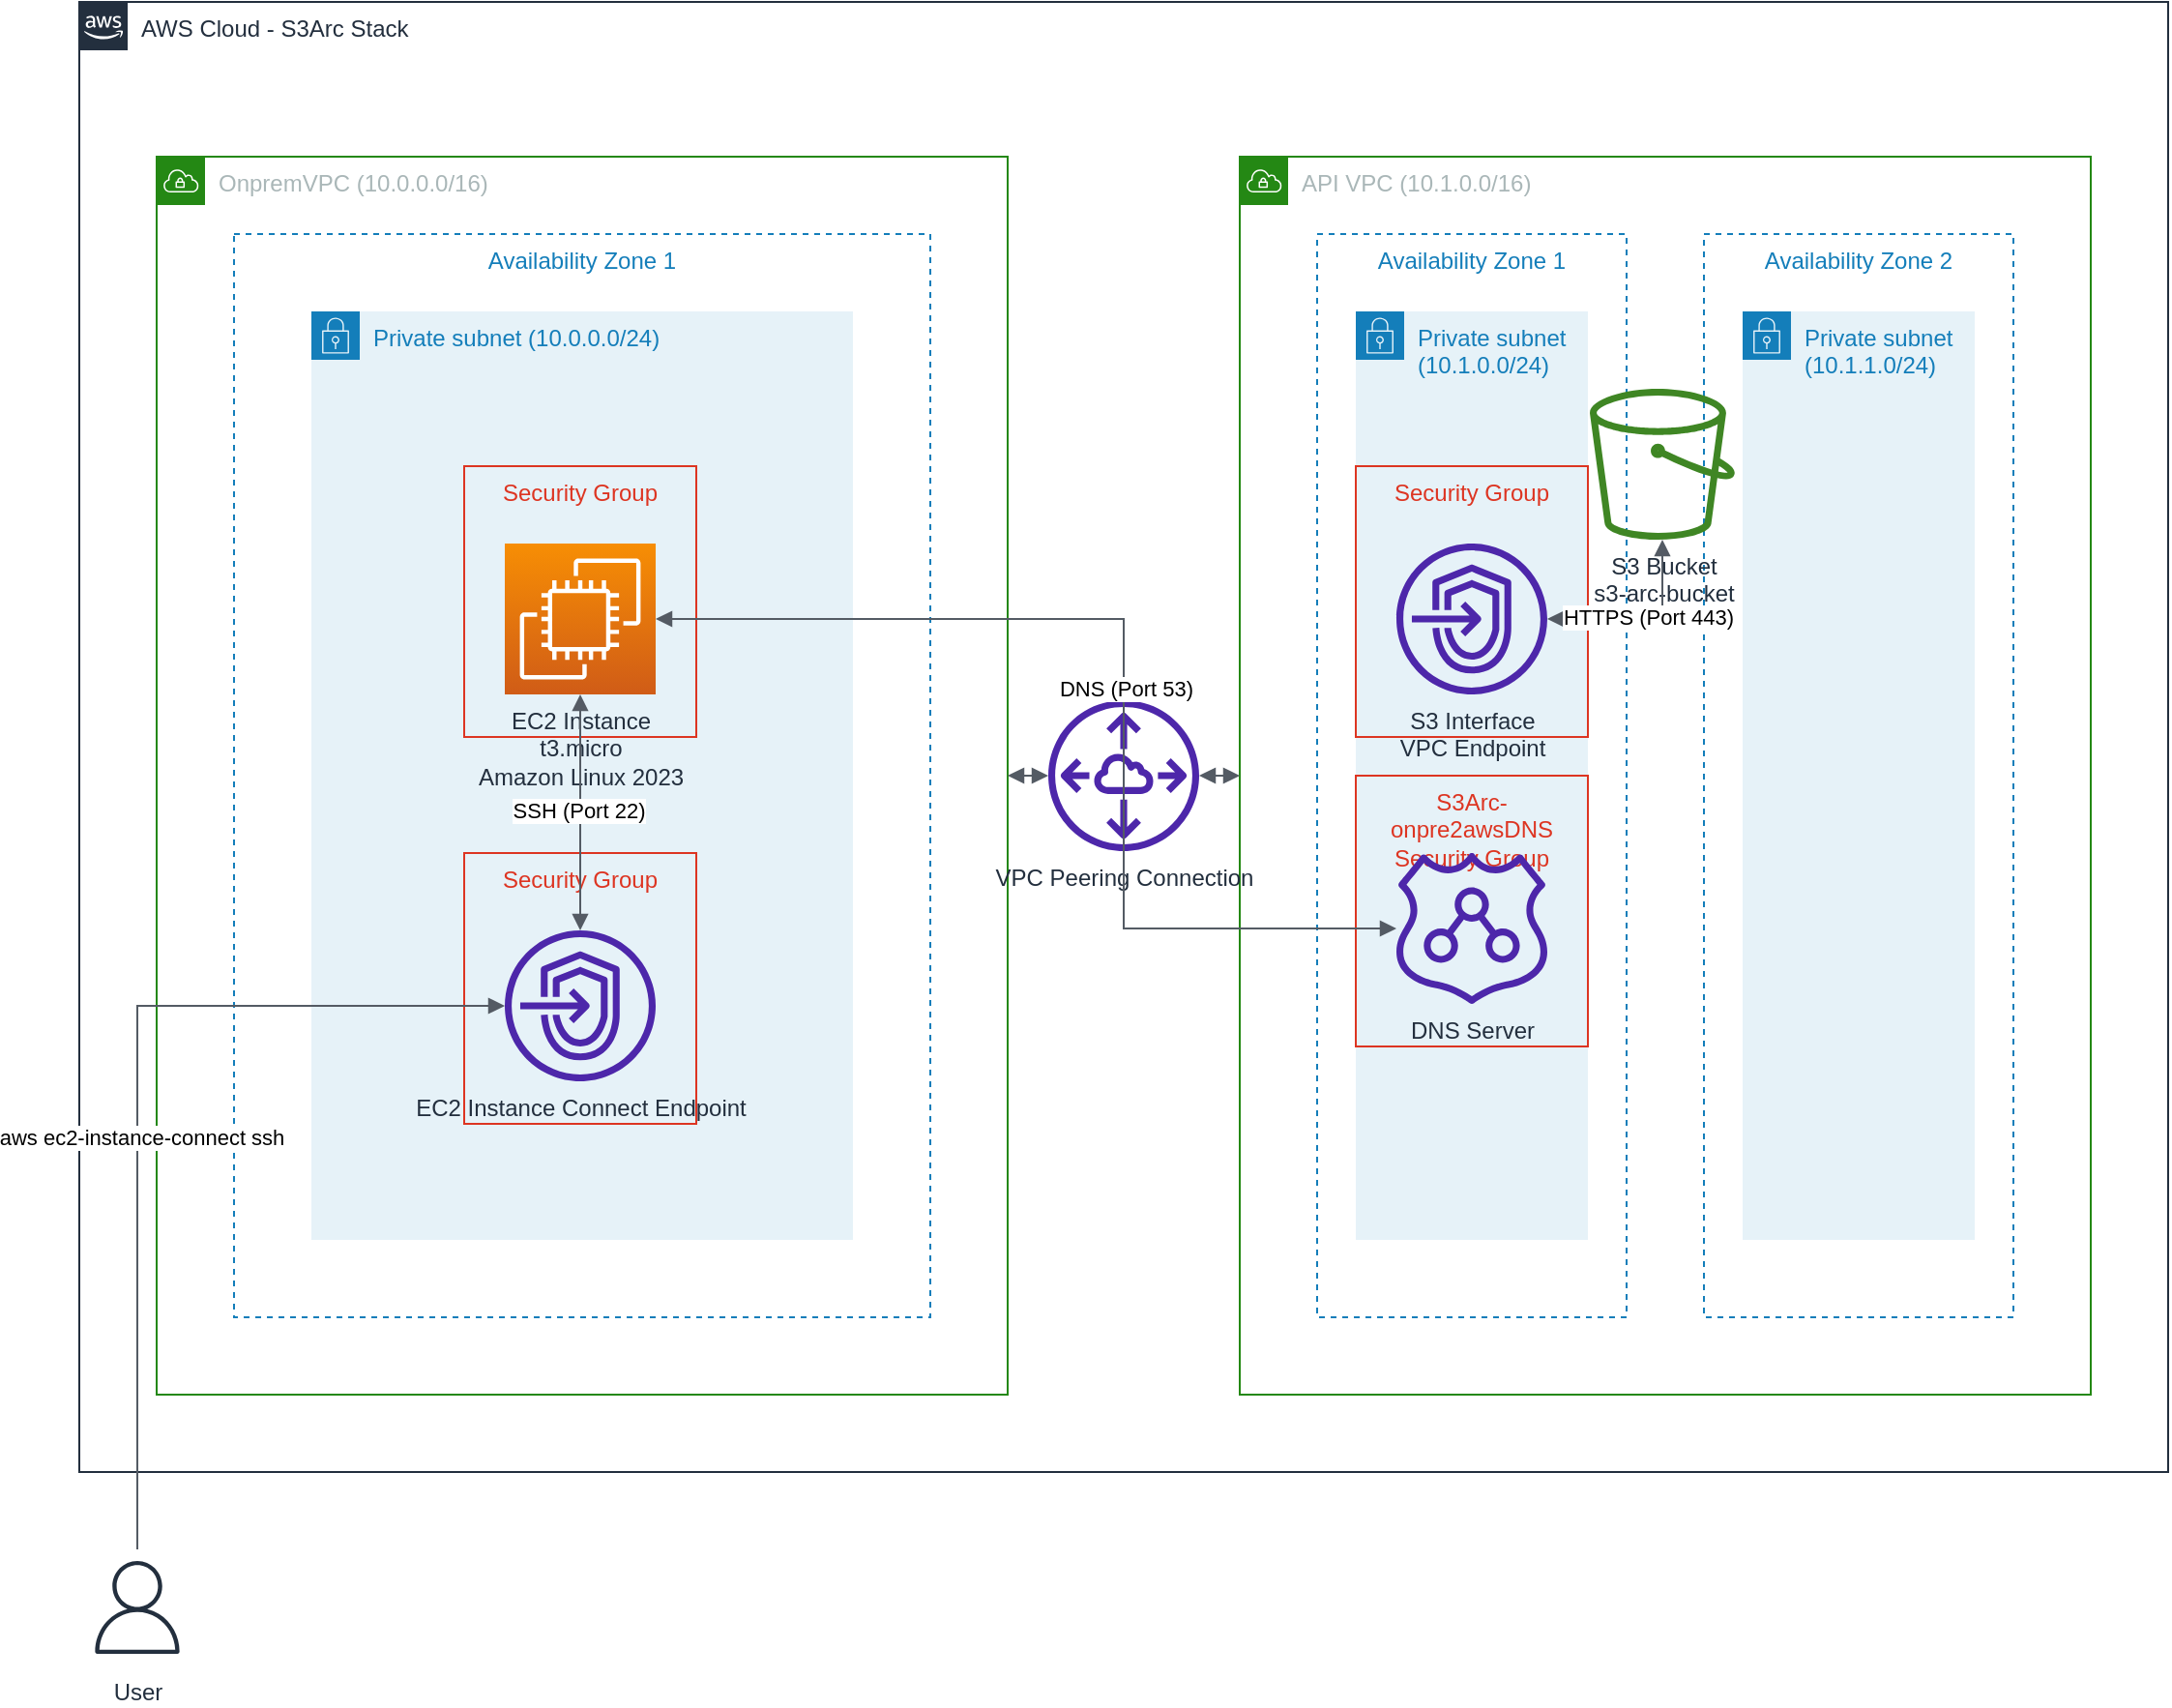 <mxfile>
    <diagram id="Ht1M8jgEwFfnCIfOTk4-" name="Page-1">
        <mxGraphModel dx="1147" dy="342" grid="1" gridSize="10" guides="1" tooltips="1" connect="1" arrows="1" fold="1" page="1" pageScale="1" pageWidth="1169" pageHeight="827" math="0" shadow="0">
            <root>
                <mxCell id="0"/>
                <mxCell id="1" parent="0"/>
                <mxCell id="2" value="AWS Cloud - S3Arc Stack" style="points=[[0,0],[0.25,0],[0.5,0],[0.75,0],[1,0],[1,0.25],[1,0.5],[1,0.75],[1,1],[0.75,1],[0.5,1],[0.25,1],[0,1],[0,0.75],[0,0.5],[0,0.25]];outlineConnect=0;gradientColor=none;html=1;whiteSpace=wrap;fontSize=12;fontStyle=0;container=1;pointerEvents=0;collapsible=0;recursiveResize=0;shape=mxgraph.aws4.group;grIcon=mxgraph.aws4.group_aws_cloud_alt;strokeColor=#232F3E;fillColor=none;verticalAlign=top;align=left;spacingLeft=30;fontColor=#232F3E;dashed=0;" parent="1" vertex="1">
                    <mxGeometry x="40" y="40" width="1080" height="760" as="geometry"/>
                </mxCell>
                <mxCell id="3" value="OnpremVPC (10.0.0.0/16)" style="points=[[0,0],[0.25,0],[0.5,0],[0.75,0],[1,0],[1,0.25],[1,0.5],[1,0.75],[1,1],[0.75,1],[0.5,1],[0.25,1],[0,1],[0,0.75],[0,0.5],[0,0.25]];outlineConnect=0;gradientColor=none;html=1;whiteSpace=wrap;fontSize=12;fontStyle=0;container=1;pointerEvents=0;collapsible=0;recursiveResize=0;shape=mxgraph.aws4.group;grIcon=mxgraph.aws4.group_vpc;strokeColor=#248814;fillColor=none;verticalAlign=top;align=left;spacingLeft=30;fontColor=#AAB7B8;dashed=0;" parent="2" vertex="1">
                    <mxGeometry x="40" y="80" width="440" height="640" as="geometry"/>
                </mxCell>
                <mxCell id="4" value="Availability Zone 1" style="fillColor=none;strokeColor=#147EBA;dashed=1;verticalAlign=top;fontStyle=0;fontColor=#147EBA;whiteSpace=wrap;html=1;" parent="3" vertex="1">
                    <mxGeometry x="40" y="40" width="360" height="560" as="geometry"/>
                </mxCell>
                <mxCell id="5" value="Private subnet (10.0.0.0/24)" style="points=[[0,0],[0.25,0],[0.5,0],[0.75,0],[1,0],[1,0.25],[1,0.5],[1,0.75],[1,1],[0.75,1],[0.5,1],[0.25,1],[0,1],[0,0.75],[0,0.5],[0,0.25]];outlineConnect=0;gradientColor=none;html=1;whiteSpace=wrap;fontSize=12;fontStyle=0;container=1;pointerEvents=0;collapsible=0;recursiveResize=0;shape=mxgraph.aws4.group;grIcon=mxgraph.aws4.group_security_group;grStroke=0;strokeColor=#147EBA;fillColor=#E6F2F8;verticalAlign=top;align=left;spacingLeft=30;fontColor=#147EBA;dashed=0;" parent="4" vertex="1">
                    <mxGeometry x="40" y="40" width="280" height="480" as="geometry"/>
                </mxCell>
                <mxCell id="6" value="EC2 Instance&lt;br&gt;t3.micro&lt;br&gt;Amazon Linux 2023" style="sketch=0;points=[[0,0,0],[0.25,0,0],[0.5,0,0],[0.75,0,0],[1,0,0],[0,1,0],[0.25,1,0],[0.5,1,0],[0.75,1,0],[1,1,0],[0,0.25,0],[0,0.5,0],[0,0.75,0],[1,0.25,0],[1,0.5,0],[1,0.75,0]];outlineConnect=0;fontColor=#232F3E;gradientColor=#F78E04;gradientDirection=north;fillColor=#D05C17;strokeColor=#ffffff;dashed=0;verticalLabelPosition=bottom;verticalAlign=top;align=center;html=1;fontSize=12;fontStyle=0;aspect=fixed;shape=mxgraph.aws4.resourceIcon;resIcon=mxgraph.aws4.ec2;" parent="5" vertex="1">
                    <mxGeometry x="100" y="120" width="78" height="78" as="geometry"/>
                </mxCell>
                <mxCell id="7" value="EC2 Instance Connect Endpoint" style="sketch=0;outlineConnect=0;fontColor=#232F3E;gradientColor=none;fillColor=#4D27AA;strokeColor=none;dashed=0;verticalLabelPosition=bottom;verticalAlign=top;align=center;html=1;fontSize=12;fontStyle=0;aspect=fixed;pointerEvents=1;shape=mxgraph.aws4.endpoints;" parent="5" vertex="1">
                    <mxGeometry x="100" y="320" width="78" height="78" as="geometry"/>
                </mxCell>
                <mxCell id="8" value="Security Group" style="fillColor=none;strokeColor=#DD3522;verticalAlign=top;fontStyle=0;fontColor=#DD3522;whiteSpace=wrap;html=1;" parent="5" vertex="1">
                    <mxGeometry x="79" y="80" width="120" height="140" as="geometry"/>
                </mxCell>
                <mxCell id="9" value="Security Group" style="fillColor=none;strokeColor=#DD3522;verticalAlign=top;fontStyle=0;fontColor=#DD3522;whiteSpace=wrap;html=1;" parent="5" vertex="1">
                    <mxGeometry x="79" y="280" width="120" height="140" as="geometry"/>
                </mxCell>
                <mxCell id="10" value="" style="edgeStyle=orthogonalEdgeStyle;html=1;endArrow=block;elbow=vertical;startArrow=block;startFill=1;endFill=1;strokeColor=#545B64;rounded=0;" parent="5" source="7" target="6" edge="1">
                    <mxGeometry width="100" relative="1" as="geometry">
                        <mxPoint x="90" y="250" as="sourcePoint"/>
                        <mxPoint x="190" y="250" as="targetPoint"/>
                    </mxGeometry>
                </mxCell>
                <mxCell id="11" value="SSH (Port 22)" style="edgeLabel;html=1;align=center;verticalAlign=middle;resizable=0;points=[];" parent="10" vertex="1" connectable="0">
                    <mxGeometry x="0.022" y="1" relative="1" as="geometry">
                        <mxPoint as="offset"/>
                    </mxGeometry>
                </mxCell>
                <mxCell id="12" value="API VPC (10.1.0.0/16)" style="points=[[0,0],[0.25,0],[0.5,0],[0.75,0],[1,0],[1,0.25],[1,0.5],[1,0.75],[1,1],[0.75,1],[0.5,1],[0.25,1],[0,1],[0,0.75],[0,0.5],[0,0.25]];outlineConnect=0;gradientColor=none;html=1;whiteSpace=wrap;fontSize=12;fontStyle=0;container=1;pointerEvents=0;collapsible=0;recursiveResize=0;shape=mxgraph.aws4.group;grIcon=mxgraph.aws4.group_vpc;strokeColor=#248814;fillColor=none;verticalAlign=top;align=left;spacingLeft=30;fontColor=#AAB7B8;dashed=0;" parent="2" vertex="1">
                    <mxGeometry x="600" y="80" width="440" height="640" as="geometry"/>
                </mxCell>
                <mxCell id="13" value="Availability Zone 1" style="fillColor=none;strokeColor=#147EBA;dashed=1;verticalAlign=top;fontStyle=0;fontColor=#147EBA;whiteSpace=wrap;html=1;" parent="12" vertex="1">
                    <mxGeometry x="40" y="40" width="160" height="560" as="geometry"/>
                </mxCell>
                <mxCell id="14" value="Private subnet (10.1.0.0/24)" style="points=[[0,0],[0.25,0],[0.5,0],[0.75,0],[1,0],[1,0.25],[1,0.5],[1,0.75],[1,1],[0.75,1],[0.5,1],[0.25,1],[0,1],[0,0.75],[0,0.5],[0,0.25]];outlineConnect=0;gradientColor=none;html=1;whiteSpace=wrap;fontSize=12;fontStyle=0;container=1;pointerEvents=0;collapsible=0;recursiveResize=0;shape=mxgraph.aws4.group;grIcon=mxgraph.aws4.group_security_group;grStroke=0;strokeColor=#147EBA;fillColor=#E6F2F8;verticalAlign=top;align=left;spacingLeft=30;fontColor=#147EBA;dashed=0;" parent="13" vertex="1">
                    <mxGeometry x="20" y="40" width="120" height="480" as="geometry"/>
                </mxCell>
                <mxCell id="30" value="S3 Interface&lt;br&gt;VPC Endpoint" style="sketch=0;outlineConnect=0;fontColor=#232F3E;gradientColor=none;fillColor=#4D27AA;strokeColor=none;dashed=0;verticalLabelPosition=bottom;verticalAlign=top;align=center;html=1;fontSize=12;fontStyle=0;aspect=fixed;pointerEvents=1;shape=mxgraph.aws4.endpoints;" parent="14" vertex="1">
                    <mxGeometry x="21" y="120" width="78" height="78" as="geometry"/>
                </mxCell>
                <mxCell id="31" value="Security Group" style="fillColor=none;strokeColor=#DD3522;verticalAlign=top;fontStyle=0;fontColor=#DD3522;whiteSpace=wrap;html=1;" parent="14" vertex="1">
                    <mxGeometry y="80" width="120" height="140" as="geometry"/>
                </mxCell>
                <mxCell id="34" value="S3Arc-onpre2awsDNS&lt;br&gt;Security Group" style="fillColor=none;strokeColor=#DD3522;verticalAlign=top;fontStyle=0;fontColor=#DD3522;whiteSpace=wrap;html=1;" parent="14" vertex="1">
                    <mxGeometry y="240" width="120" height="140" as="geometry"/>
                </mxCell>
                <mxCell id="35" value="DNS Server" style="sketch=0;outlineConnect=0;fontColor=#232F3E;gradientColor=none;fillColor=#4D27AA;strokeColor=none;dashed=0;verticalLabelPosition=bottom;verticalAlign=top;align=center;html=1;fontSize=12;fontStyle=0;aspect=fixed;pointerEvents=1;shape=mxgraph.aws4.route_53_resolver;" parent="14" vertex="1">
                    <mxGeometry x="21" y="280" width="78" height="78" as="geometry"/>
                </mxCell>
                <mxCell id="15" value="Availability Zone 2" style="fillColor=none;strokeColor=#147EBA;dashed=1;verticalAlign=top;fontStyle=0;fontColor=#147EBA;whiteSpace=wrap;html=1;" parent="12" vertex="1">
                    <mxGeometry x="240" y="40" width="160" height="560" as="geometry"/>
                </mxCell>
                <mxCell id="16" value="Private subnet (10.1.1.0/24)" style="points=[[0,0],[0.25,0],[0.5,0],[0.75,0],[1,0],[1,0.25],[1,0.5],[1,0.75],[1,1],[0.75,1],[0.5,1],[0.25,1],[0,1],[0,0.75],[0,0.5],[0,0.25]];outlineConnect=0;gradientColor=none;html=1;whiteSpace=wrap;fontSize=12;fontStyle=0;container=1;pointerEvents=0;collapsible=0;recursiveResize=0;shape=mxgraph.aws4.group;grIcon=mxgraph.aws4.group_security_group;grStroke=0;strokeColor=#147EBA;fillColor=#E6F2F8;verticalAlign=top;align=left;spacingLeft=30;fontColor=#147EBA;dashed=0;" parent="15" vertex="1">
                    <mxGeometry x="20" y="40" width="120" height="480" as="geometry"/>
                </mxCell>
                <mxCell id="17" value="VPC Peering Connection" style="sketch=0;outlineConnect=0;fontColor=#232F3E;gradientColor=none;fillColor=#4D27AA;strokeColor=none;dashed=0;verticalLabelPosition=bottom;verticalAlign=top;align=center;html=1;fontSize=12;fontStyle=0;aspect=fixed;pointerEvents=1;shape=mxgraph.aws4.peering;" parent="2" vertex="1">
                    <mxGeometry x="501" y="361" width="78" height="78" as="geometry"/>
                </mxCell>
                <mxCell id="18" value="" style="edgeStyle=orthogonalEdgeStyle;html=1;endArrow=block;elbow=vertical;startArrow=block;startFill=1;endFill=1;strokeColor=#545B64;rounded=0;" parent="2" source="3" target="17" edge="1">
                    <mxGeometry width="100" relative="1" as="geometry">
                        <mxPoint x="490" y="410" as="sourcePoint"/>
                        <mxPoint x="590" y="410" as="targetPoint"/>
                    </mxGeometry>
                </mxCell>
                <mxCell id="19" value="" style="edgeStyle=orthogonalEdgeStyle;html=1;endArrow=block;elbow=vertical;startArrow=block;startFill=1;endFill=1;strokeColor=#545B64;rounded=0;" parent="2" source="17" target="12" edge="1">
                    <mxGeometry width="100" relative="1" as="geometry">
                        <mxPoint x="490" y="410" as="sourcePoint"/>
                        <mxPoint x="590" y="410" as="targetPoint"/>
                    </mxGeometry>
                </mxCell>
                <mxCell id="29" value="S3 Bucket&lt;br&gt;s3-arc-bucket" style="sketch=0;outlineConnect=0;fontColor=#232F3E;gradientColor=none;fillColor=#3F8624;strokeColor=none;dashed=0;verticalLabelPosition=bottom;verticalAlign=top;align=center;html=1;fontSize=12;fontStyle=0;aspect=fixed;pointerEvents=1;shape=mxgraph.aws4.bucket;" parent="2" vertex="1">
                    <mxGeometry x="781" y="200" width="75" height="78" as="geometry"/>
                </mxCell>
                <mxCell id="32" value="" style="edgeStyle=orthogonalEdgeStyle;html=1;endArrow=block;elbow=vertical;startArrow=block;startFill=1;endFill=1;strokeColor=#545B64;rounded=0;" parent="2" source="30" target="29" edge="1">
                    <mxGeometry width="100" relative="1" as="geometry">
                        <mxPoint x="720" y="300" as="sourcePoint"/>
                        <mxPoint x="820" y="300" as="targetPoint"/>
                    </mxGeometry>
                </mxCell>
                <mxCell id="33" value="HTTPS (Port 443)" style="edgeLabel;html=1;align=center;verticalAlign=middle;resizable=0;points=[];" parent="32" vertex="1" connectable="0">
                    <mxGeometry x="0.022" y="1" relative="1" as="geometry">
                        <mxPoint as="offset"/>
                    </mxGeometry>
                </mxCell>
                <mxCell id="36" value="" style="edgeStyle=orthogonalEdgeStyle;html=1;endArrow=block;elbow=vertical;startArrow=block;startFill=1;endFill=1;strokeColor=#545B64;rounded=0;entryX=0;entryY=0.5;entryDx=0;entryDy=0;entryPerimeter=0;exitX=1;exitY=0.5;exitDx=0;exitDy=0;exitPerimeter=0;" parent="2" source="6" target="35" edge="1">
                    <mxGeometry width="100" relative="1" as="geometry">
                        <mxPoint x="490" y="410" as="sourcePoint"/>
                        <mxPoint x="590" y="410" as="targetPoint"/>
                        <Array as="points">
                            <mxPoint x="540" y="319"/>
                            <mxPoint x="540" y="479"/>
                        </Array>
                    </mxGeometry>
                </mxCell>
                <mxCell id="37" value="DNS (Port 53)" style="edgeLabel;html=1;align=center;verticalAlign=middle;resizable=0;points=[];" parent="36" vertex="1" connectable="0">
                    <mxGeometry x="0.022" y="1" relative="1" as="geometry">
                        <mxPoint as="offset"/>
                    </mxGeometry>
                </mxCell>
                <mxCell id="21" value="User" style="sketch=0;outlineConnect=0;fontColor=#232F3E;gradientColor=none;strokeColor=#232F3E;fillColor=#ffffff;dashed=0;verticalLabelPosition=bottom;verticalAlign=top;align=center;html=1;fontSize=12;fontStyle=0;aspect=fixed;shape=mxgraph.aws4.resourceIcon;resIcon=mxgraph.aws4.user;" parent="1" vertex="1">
                    <mxGeometry x="40" y="840" width="60" height="60" as="geometry"/>
                </mxCell>
                <mxCell id="22" value="" style="edgeStyle=orthogonalEdgeStyle;html=1;endArrow=block;elbow=vertical;startArrow=none;endFill=1;strokeColor=#545B64;rounded=0;entryX=0;entryY=0.5;entryDx=0;entryDy=0;entryPerimeter=0;" parent="1" source="21" target="7" edge="1">
                    <mxGeometry width="100" relative="1" as="geometry">
                        <mxPoint x="70" y="870" as="sourcePoint"/>
                        <mxPoint x="170" y="870" as="targetPoint"/>
                        <Array as="points">
                            <mxPoint x="70" y="559"/>
                        </Array>
                    </mxGeometry>
                </mxCell>
                <mxCell id="23" value="aws ec2-instance-connect ssh" style="edgeLabel;html=1;align=center;verticalAlign=middle;resizable=0;points=[];" parent="22" vertex="1" connectable="0">
                    <mxGeometry x="-0.143" y="-1" relative="1" as="geometry">
                        <mxPoint x="1" y="-11" as="offset"/>
                    </mxGeometry>
                </mxCell>
            </root>
        </mxGraphModel>
    </diagram>
</mxfile>